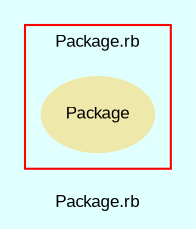 digraph TopLevel {
    compound = true
    bgcolor = lightcyan1
    fontname = Arial
    fontsize = 8
    label = "Package.rb"
    node [
        fontname = Arial,
        fontsize = 8,
        color = black
    ]

    subgraph cluster_1 {
        fontname = Arial
        color = red
        label = "Package.rb"
        Package [
            fontcolor = black,
            URL = "classes/Package.html",
            shape = ellipse,
            color = palegoldenrod,
            style = filled,
            label = "Package"
        ]

    }

}

